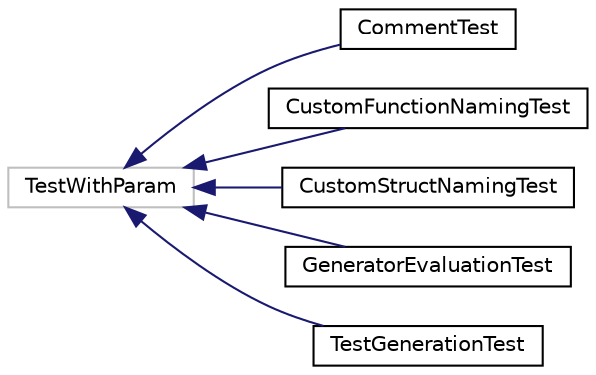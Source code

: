 digraph "类继承关系图"
{
  edge [fontname="Helvetica",fontsize="10",labelfontname="Helvetica",labelfontsize="10"];
  node [fontname="Helvetica",fontsize="10",shape=record];
  rankdir="LR";
  Node214 [label="TestWithParam",height=0.2,width=0.4,color="grey75", fillcolor="white", style="filled"];
  Node214 -> Node0 [dir="back",color="midnightblue",fontsize="10",style="solid",fontname="Helvetica"];
  Node0 [label="CommentTest",height=0.2,width=0.4,color="black", fillcolor="white", style="filled",URL="$class_comment_test.html"];
  Node214 -> Node216 [dir="back",color="midnightblue",fontsize="10",style="solid",fontname="Helvetica"];
  Node216 [label="CustomFunctionNamingTest",height=0.2,width=0.4,color="black", fillcolor="white", style="filled",URL="$class_custom_function_naming_test.html"];
  Node214 -> Node217 [dir="back",color="midnightblue",fontsize="10",style="solid",fontname="Helvetica"];
  Node217 [label="CustomStructNamingTest",height=0.2,width=0.4,color="black", fillcolor="white", style="filled",URL="$class_custom_struct_naming_test.html"];
  Node214 -> Node218 [dir="back",color="midnightblue",fontsize="10",style="solid",fontname="Helvetica"];
  Node218 [label="GeneratorEvaluationTest",height=0.2,width=0.4,color="black", fillcolor="white", style="filled",URL="$class_generator_evaluation_test.html"];
  Node214 -> Node219 [dir="back",color="midnightblue",fontsize="10",style="solid",fontname="Helvetica"];
  Node219 [label="TestGenerationTest",height=0.2,width=0.4,color="black", fillcolor="white", style="filled",URL="$class_test_generation_test.html"];
}
